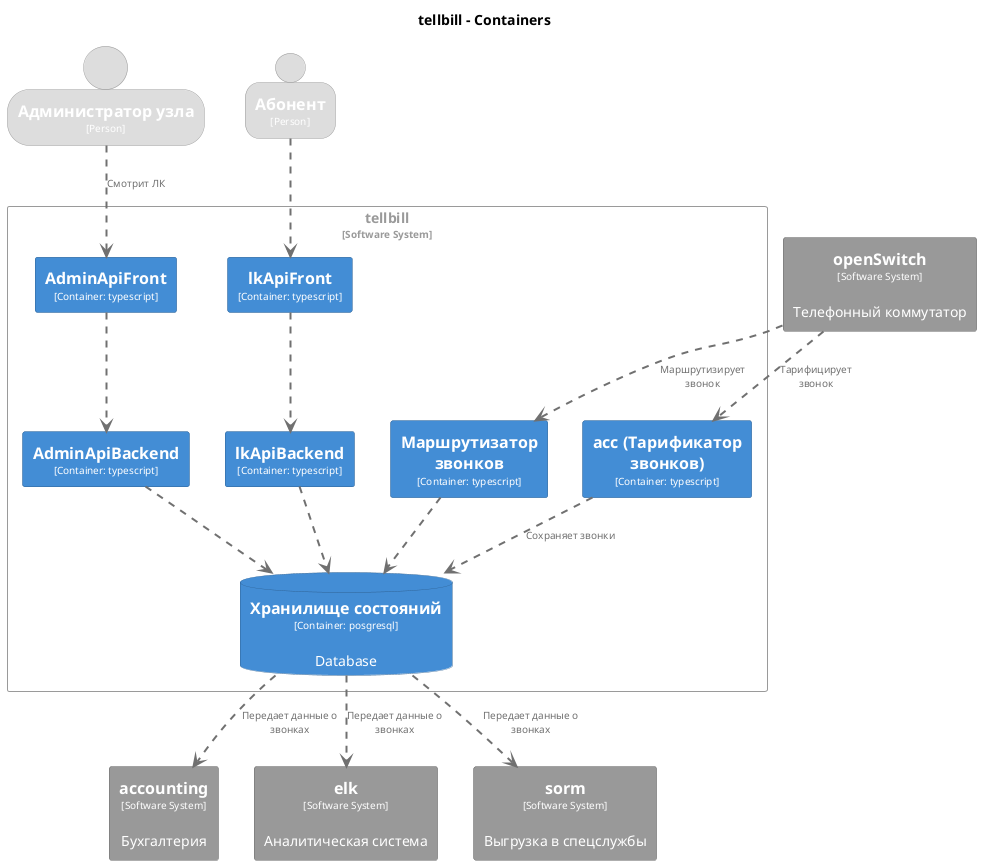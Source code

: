 @startuml
set separator none
title tellbill - Containers

top to bottom direction

skinparam {
  arrowFontSize 10
  defaultTextAlignment center
  wrapWidth 200
  maxMessageSize 100
}

hide stereotype

skinparam rectangle<<tellbill.AdminApiBackend>> {
  BackgroundColor #438dd5
  FontColor #ffffff
  BorderColor #2e6295
  shadowing false
}
skinparam rectangle<<tellbill.AdminApiFront>> {
  BackgroundColor #438dd5
  FontColor #ffffff
  BorderColor #2e6295
  shadowing false
}
skinparam rectangle<<tellbill.accТарификаторзвонков>> {
  BackgroundColor #438dd5
  FontColor #ffffff
  BorderColor #2e6295
  shadowing false
}
skinparam rectangle<<accounting>> {
  BackgroundColor #999999
  FontColor #ffffff
  BorderColor #6b6b6b
  shadowing false
}
skinparam rectangle<<elk>> {
  BackgroundColor #999999
  FontColor #ffffff
  BorderColor #6b6b6b
  shadowing false
}
skinparam rectangle<<tellbill.lkApiBackend>> {
  BackgroundColor #438dd5
  FontColor #ffffff
  BorderColor #2e6295
  shadowing false
}
skinparam rectangle<<tellbill.lkApiFront>> {
  BackgroundColor #438dd5
  FontColor #ffffff
  BorderColor #2e6295
  shadowing false
}
skinparam rectangle<<openSwitch>> {
  BackgroundColor #999999
  FontColor #ffffff
  BorderColor #6b6b6b
  shadowing false
}
skinparam rectangle<<sorm>> {
  BackgroundColor #999999
  FontColor #ffffff
  BorderColor #6b6b6b
  shadowing false
}
skinparam person<<Абонент>> {
  BackgroundColor #dddddd
  FontColor #ffffff
  BorderColor #9a9a9a
  shadowing false
}
skinparam person<<Администраторузла>> {
  BackgroundColor #dddddd
  FontColor #ffffff
  BorderColor #9a9a9a
  shadowing false
}
skinparam rectangle<<tellbill.Маршрутизаторзвонков>> {
  BackgroundColor #438dd5
  FontColor #ffffff
  BorderColor #2e6295
  shadowing false
}
skinparam database<<tellbill.Хранилищесостояний>> {
  BackgroundColor #438dd5
  FontColor #ffffff
  BorderColor #2e6295
  shadowing false
}
skinparam rectangle<<tellbill>> {
  BorderColor #9a9a9a
  FontColor #9a9a9a
  shadowing false
}

person "==Администратор узла\n<size:10>[Person]</size>" <<Администраторузла>> as Администраторузла
person "==Абонент\n<size:10>[Person]</size>" <<Абонент>> as Абонент
rectangle "==openSwitch\n<size:10>[Software System]</size>\n\nТелефонный коммутатор" <<openSwitch>> as openSwitch
rectangle "==accounting\n<size:10>[Software System]</size>\n\nБухгалтерия" <<accounting>> as accounting
rectangle "==elk\n<size:10>[Software System]</size>\n\nАналитическая система" <<elk>> as elk
rectangle "==sorm\n<size:10>[Software System]</size>\n\nВыгрузка в спецслужбы" <<sorm>> as sorm

rectangle "tellbill\n<size:10>[Software System]</size>" <<tellbill>> {
  rectangle "==Маршрутизатор звонков\n<size:10>[Container: typescript]</size>" <<tellbill.Маршрутизаторзвонков>> as tellbill.Маршрутизаторзвонков
  database "==Хранилище состояний\n<size:10>[Container: posgresql]</size>\n\nDatabase" <<tellbill.Хранилищесостояний>> as tellbill.Хранилищесостояний
  rectangle "==lkApiBackend\n<size:10>[Container: typescript]</size>" <<tellbill.lkApiBackend>> as tellbill.lkApiBackend
  rectangle "==lkApiFront\n<size:10>[Container: typescript]</size>" <<tellbill.lkApiFront>> as tellbill.lkApiFront
  rectangle "==AdminApiBackend\n<size:10>[Container: typescript]</size>" <<tellbill.AdminApiBackend>> as tellbill.AdminApiBackend
  rectangle "==AdminApiFront\n<size:10>[Container: typescript]</size>" <<tellbill.AdminApiFront>> as tellbill.AdminApiFront
  rectangle "==acc (Тарификатор звонков)\n<size:10>[Container: typescript]</size>" <<tellbill.accТарификаторзвонков>> as tellbill.accТарификаторзвонков
}

tellbill.lkApiFront .[#707070,thickness=2].> tellbill.lkApiBackend : "<color:#707070>"
tellbill.AdminApiFront .[#707070,thickness=2].> tellbill.AdminApiBackend : "<color:#707070>"
tellbill.accТарификаторзвонков .[#707070,thickness=2].> tellbill.Хранилищесостояний : "<color:#707070>Сохраняет звонки"
tellbill.Маршрутизаторзвонков .[#707070,thickness=2].> tellbill.Хранилищесостояний : "<color:#707070>"
tellbill.Хранилищесостояний .[#707070,thickness=2].> elk : "<color:#707070>Передает данные о звонках"
tellbill.Хранилищесостояний .[#707070,thickness=2].> sorm : "<color:#707070>Передает данные о звонках"
tellbill.Хранилищесостояний .[#707070,thickness=2].> accounting : "<color:#707070>Передает данные о звонках"
tellbill.lkApiBackend .[#707070,thickness=2].> tellbill.Хранилищесостояний : "<color:#707070>"
tellbill.AdminApiBackend .[#707070,thickness=2].> tellbill.Хранилищесостояний : "<color:#707070>"
Абонент .[#707070,thickness=2].> tellbill.lkApiFront : "<color:#707070>"
openSwitch .[#707070,thickness=2].> tellbill.accТарификаторзвонков : "<color:#707070>Тарифицирует звонок"
openSwitch .[#707070,thickness=2].> tellbill.Маршрутизаторзвонков : "<color:#707070>Маршрутизирует звонок"
Администраторузла .[#707070,thickness=2].> tellbill.AdminApiFront : "<color:#707070>Смотрит ЛК"
@enduml